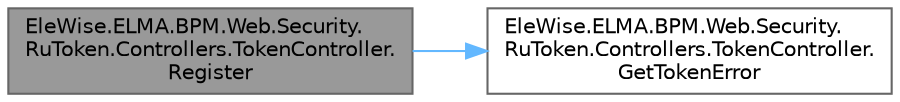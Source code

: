 digraph "EleWise.ELMA.BPM.Web.Security.RuToken.Controllers.TokenController.Register"
{
 // LATEX_PDF_SIZE
  bgcolor="transparent";
  edge [fontname=Helvetica,fontsize=10,labelfontname=Helvetica,labelfontsize=10];
  node [fontname=Helvetica,fontsize=10,shape=box,height=0.2,width=0.4];
  rankdir="LR";
  Node1 [id="Node000001",label="EleWise.ELMA.BPM.Web.Security.\lRuToken.Controllers.TokenController.\lRegister",height=0.2,width=0.4,color="gray40", fillcolor="grey60", style="filled", fontcolor="black",tooltip="Регистрация нового токена в системе"];
  Node1 -> Node2 [id="edge1_Node000001_Node000002",color="steelblue1",style="solid",tooltip=" "];
  Node2 [id="Node000002",label="EleWise.ELMA.BPM.Web.Security.\lRuToken.Controllers.TokenController.\lGetTokenError",height=0.2,width=0.4,color="grey40", fillcolor="white", style="filled",URL="$class_ele_wise_1_1_e_l_m_a_1_1_b_p_m_1_1_web_1_1_security_1_1_ru_token_1_1_controllers_1_1_token_controller.html#affa2b09556e195069e24b2eb0aca3d43",tooltip=" "];
}

